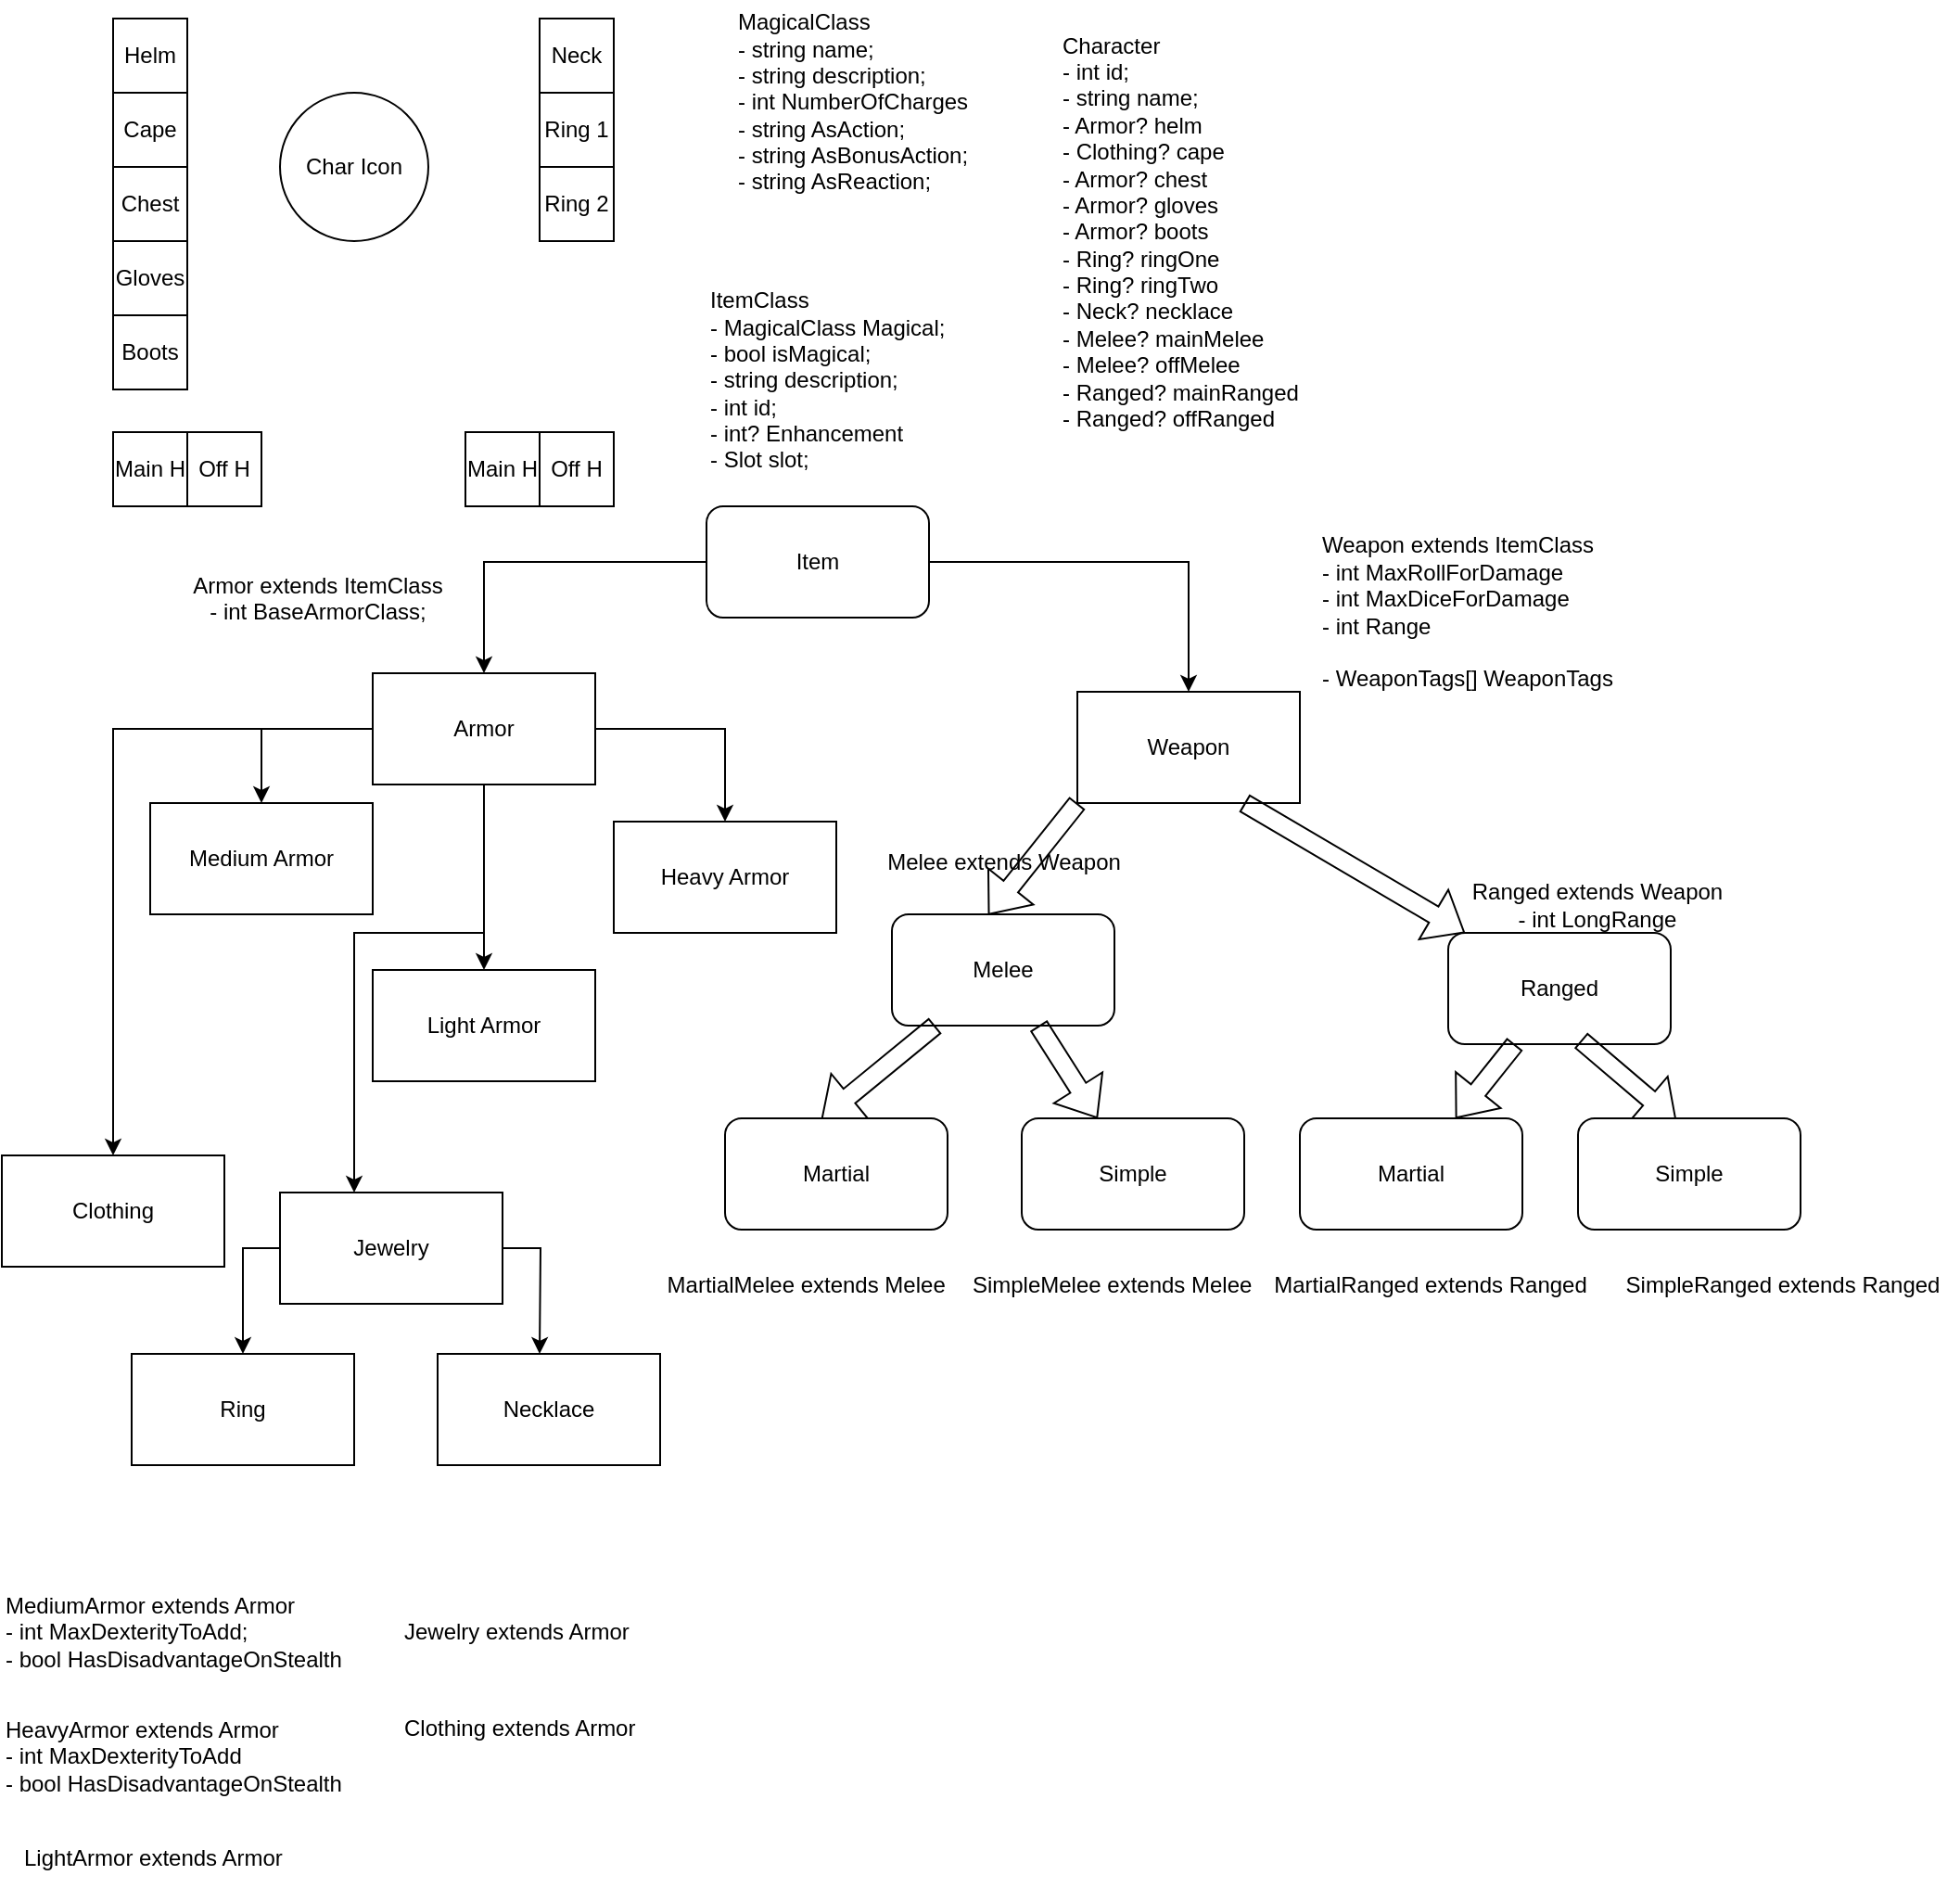 <mxfile version="26.1.1">
  <diagram name="Page-1" id="hk9YzeqwEVEg29rlHZLW">
    <mxGraphModel dx="1188" dy="653" grid="1" gridSize="10" guides="1" tooltips="1" connect="1" arrows="1" fold="1" page="1" pageScale="1" pageWidth="850" pageHeight="1100" math="0" shadow="0">
      <root>
        <mxCell id="0" />
        <mxCell id="1" parent="0" />
        <mxCell id="6eqrxEWgK1QM-ZDSmNXe-2" value="Char Icon" style="ellipse;whiteSpace=wrap;html=1;aspect=fixed;" vertex="1" parent="1">
          <mxGeometry x="180" y="120" width="80" height="80" as="geometry" />
        </mxCell>
        <mxCell id="6eqrxEWgK1QM-ZDSmNXe-3" value="Helm" style="whiteSpace=wrap;html=1;aspect=fixed;" vertex="1" parent="1">
          <mxGeometry x="90" y="80" width="40" height="40" as="geometry" />
        </mxCell>
        <mxCell id="6eqrxEWgK1QM-ZDSmNXe-4" value="Cape" style="whiteSpace=wrap;html=1;aspect=fixed;" vertex="1" parent="1">
          <mxGeometry x="90" y="120" width="40" height="40" as="geometry" />
        </mxCell>
        <mxCell id="6eqrxEWgK1QM-ZDSmNXe-5" value="Chest" style="whiteSpace=wrap;html=1;aspect=fixed;" vertex="1" parent="1">
          <mxGeometry x="90" y="160" width="40" height="40" as="geometry" />
        </mxCell>
        <mxCell id="6eqrxEWgK1QM-ZDSmNXe-7" value="Boots" style="whiteSpace=wrap;html=1;aspect=fixed;" vertex="1" parent="1">
          <mxGeometry x="90" y="240" width="40" height="40" as="geometry" />
        </mxCell>
        <mxCell id="6eqrxEWgK1QM-ZDSmNXe-8" value="Neck" style="whiteSpace=wrap;html=1;aspect=fixed;" vertex="1" parent="1">
          <mxGeometry x="320" y="80" width="40" height="40" as="geometry" />
        </mxCell>
        <mxCell id="6eqrxEWgK1QM-ZDSmNXe-9" value="Ring 1" style="whiteSpace=wrap;html=1;aspect=fixed;" vertex="1" parent="1">
          <mxGeometry x="320" y="120" width="40" height="40" as="geometry" />
        </mxCell>
        <mxCell id="6eqrxEWgK1QM-ZDSmNXe-10" value="Ring 2" style="whiteSpace=wrap;html=1;aspect=fixed;" vertex="1" parent="1">
          <mxGeometry x="320" y="160" width="40" height="40" as="geometry" />
        </mxCell>
        <mxCell id="6eqrxEWgK1QM-ZDSmNXe-12" value="Off H" style="whiteSpace=wrap;html=1;aspect=fixed;" vertex="1" parent="1">
          <mxGeometry x="130" y="303" width="40" height="40" as="geometry" />
        </mxCell>
        <mxCell id="6eqrxEWgK1QM-ZDSmNXe-13" value="Main H" style="whiteSpace=wrap;html=1;aspect=fixed;" vertex="1" parent="1">
          <mxGeometry x="90" y="303" width="40" height="40" as="geometry" />
        </mxCell>
        <mxCell id="6eqrxEWgK1QM-ZDSmNXe-14" value="Off H" style="whiteSpace=wrap;html=1;aspect=fixed;" vertex="1" parent="1">
          <mxGeometry x="320" y="303" width="40" height="40" as="geometry" />
        </mxCell>
        <mxCell id="6eqrxEWgK1QM-ZDSmNXe-15" value="Main H" style="whiteSpace=wrap;html=1;aspect=fixed;" vertex="1" parent="1">
          <mxGeometry x="280" y="303" width="40" height="40" as="geometry" />
        </mxCell>
        <mxCell id="6eqrxEWgK1QM-ZDSmNXe-17" style="edgeStyle=orthogonalEdgeStyle;rounded=0;orthogonalLoop=1;jettySize=auto;html=1;" edge="1" parent="1" source="6eqrxEWgK1QM-ZDSmNXe-16" target="6eqrxEWgK1QM-ZDSmNXe-19">
          <mxGeometry relative="1" as="geometry">
            <mxPoint x="360" y="443" as="targetPoint" />
          </mxGeometry>
        </mxCell>
        <mxCell id="6eqrxEWgK1QM-ZDSmNXe-18" style="edgeStyle=orthogonalEdgeStyle;rounded=0;orthogonalLoop=1;jettySize=auto;html=1;entryX=0.5;entryY=0;entryDx=0;entryDy=0;" edge="1" parent="1" source="6eqrxEWgK1QM-ZDSmNXe-16" target="6eqrxEWgK1QM-ZDSmNXe-20">
          <mxGeometry relative="1" as="geometry">
            <mxPoint x="600" y="443" as="targetPoint" />
          </mxGeometry>
        </mxCell>
        <mxCell id="6eqrxEWgK1QM-ZDSmNXe-16" value="Item" style="rounded=1;whiteSpace=wrap;html=1;" vertex="1" parent="1">
          <mxGeometry x="410" y="343" width="120" height="60" as="geometry" />
        </mxCell>
        <mxCell id="6eqrxEWgK1QM-ZDSmNXe-21" style="edgeStyle=orthogonalEdgeStyle;rounded=0;orthogonalLoop=1;jettySize=auto;html=1;" edge="1" parent="1" source="6eqrxEWgK1QM-ZDSmNXe-19" target="6eqrxEWgK1QM-ZDSmNXe-27">
          <mxGeometry relative="1" as="geometry">
            <mxPoint x="190" y="513" as="targetPoint" />
            <Array as="points">
              <mxPoint x="170" y="463" />
            </Array>
          </mxGeometry>
        </mxCell>
        <mxCell id="6eqrxEWgK1QM-ZDSmNXe-24" style="edgeStyle=orthogonalEdgeStyle;rounded=0;orthogonalLoop=1;jettySize=auto;html=1;entryX=0.5;entryY=0;entryDx=0;entryDy=0;" edge="1" parent="1" source="6eqrxEWgK1QM-ZDSmNXe-19" target="6eqrxEWgK1QM-ZDSmNXe-26">
          <mxGeometry relative="1" as="geometry">
            <mxPoint x="290" y="513" as="targetPoint" />
          </mxGeometry>
        </mxCell>
        <mxCell id="6eqrxEWgK1QM-ZDSmNXe-33" style="edgeStyle=orthogonalEdgeStyle;rounded=0;orthogonalLoop=1;jettySize=auto;html=1;" edge="1" parent="1" source="6eqrxEWgK1QM-ZDSmNXe-19" target="6eqrxEWgK1QM-ZDSmNXe-32">
          <mxGeometry relative="1" as="geometry" />
        </mxCell>
        <mxCell id="6eqrxEWgK1QM-ZDSmNXe-35" style="edgeStyle=orthogonalEdgeStyle;rounded=0;orthogonalLoop=1;jettySize=auto;html=1;" edge="1" parent="1" source="6eqrxEWgK1QM-ZDSmNXe-19" target="6eqrxEWgK1QM-ZDSmNXe-34">
          <mxGeometry relative="1" as="geometry">
            <Array as="points">
              <mxPoint x="290" y="573" />
              <mxPoint x="220" y="573" />
            </Array>
          </mxGeometry>
        </mxCell>
        <mxCell id="6eqrxEWgK1QM-ZDSmNXe-19" value="Armor&lt;span style=&quot;color: rgba(0, 0, 0, 0); font-family: monospace; font-size: 0px; text-align: start; text-wrap-mode: nowrap;&quot;&gt;%3CmxGraphModel%3E%3Croot%3E%3CmxCell%20id%3D%220%22%2F%3E%3CmxCell%20id%3D%221%22%20parent%3D%220%22%2F%3E%3CmxCell%20id%3D%222%22%20value%3D%22Off%20H%22%20style%3D%22whiteSpace%3Dwrap%3Bhtml%3D1%3Baspect%3Dfixed%3B%22%20vertex%3D%221%22%20parent%3D%221%22%3E%3CmxGeometry%20x%3D%22130%22%20y%3D%22280%22%20width%3D%2240%22%20height%3D%2240%22%20as%3D%22geometry%22%2F%3E%3C%2FmxCell%3E%3CmxCell%20id%3D%223%22%20value%3D%22Main%20H%22%20style%3D%22whiteSpace%3Dwrap%3Bhtml%3D1%3Baspect%3Dfixed%3B%22%20vertex%3D%221%22%20parent%3D%221%22%3E%3CmxGeometry%20x%3D%2290%22%20y%3D%22280%22%20width%3D%2240%22%20height%3D%2240%22%20as%3D%22geometry%22%2F%3E%3C%2FmxCell%3E%3C%2Froot%3E%3C%2FmxGraphModel%3E&lt;/span&gt;" style="rounded=0;whiteSpace=wrap;html=1;" vertex="1" parent="1">
          <mxGeometry x="230" y="433" width="120" height="60" as="geometry" />
        </mxCell>
        <mxCell id="6eqrxEWgK1QM-ZDSmNXe-20" value="Weapon" style="rounded=0;whiteSpace=wrap;html=1;" vertex="1" parent="1">
          <mxGeometry x="610" y="443" width="120" height="60" as="geometry" />
        </mxCell>
        <mxCell id="6eqrxEWgK1QM-ZDSmNXe-26" value="Light Armor" style="rounded=0;whiteSpace=wrap;html=1;" vertex="1" parent="1">
          <mxGeometry x="230" y="593" width="120" height="60" as="geometry" />
        </mxCell>
        <mxCell id="6eqrxEWgK1QM-ZDSmNXe-27" value="Medium Armor" style="rounded=0;whiteSpace=wrap;html=1;" vertex="1" parent="1">
          <mxGeometry x="110" y="503" width="120" height="60" as="geometry" />
        </mxCell>
        <mxCell id="6eqrxEWgK1QM-ZDSmNXe-30" style="edgeStyle=orthogonalEdgeStyle;rounded=0;orthogonalLoop=1;jettySize=auto;html=1;entryX=0.5;entryY=0;entryDx=0;entryDy=0;" edge="1" parent="1" source="6eqrxEWgK1QM-ZDSmNXe-19" target="6eqrxEWgK1QM-ZDSmNXe-31">
          <mxGeometry relative="1" as="geometry">
            <mxPoint x="410" y="513" as="targetPoint" />
          </mxGeometry>
        </mxCell>
        <mxCell id="6eqrxEWgK1QM-ZDSmNXe-31" value="Heavy Armor" style="rounded=0;whiteSpace=wrap;html=1;" vertex="1" parent="1">
          <mxGeometry x="360" y="513" width="120" height="60" as="geometry" />
        </mxCell>
        <mxCell id="6eqrxEWgK1QM-ZDSmNXe-32" value="Clothing" style="rounded=0;whiteSpace=wrap;html=1;" vertex="1" parent="1">
          <mxGeometry x="30" y="693" width="120" height="60" as="geometry" />
        </mxCell>
        <mxCell id="6eqrxEWgK1QM-ZDSmNXe-72" style="edgeStyle=orthogonalEdgeStyle;rounded=0;orthogonalLoop=1;jettySize=auto;html=1;" edge="1" parent="1" source="6eqrxEWgK1QM-ZDSmNXe-34" target="6eqrxEWgK1QM-ZDSmNXe-74">
          <mxGeometry relative="1" as="geometry">
            <mxPoint x="160" y="800" as="targetPoint" />
            <Array as="points">
              <mxPoint x="160" y="743" />
            </Array>
          </mxGeometry>
        </mxCell>
        <mxCell id="6eqrxEWgK1QM-ZDSmNXe-73" style="edgeStyle=orthogonalEdgeStyle;rounded=0;orthogonalLoop=1;jettySize=auto;html=1;" edge="1" parent="1" source="6eqrxEWgK1QM-ZDSmNXe-34">
          <mxGeometry relative="1" as="geometry">
            <mxPoint x="320" y="800" as="targetPoint" />
          </mxGeometry>
        </mxCell>
        <mxCell id="6eqrxEWgK1QM-ZDSmNXe-34" value="Jewelry" style="rounded=0;whiteSpace=wrap;html=1;" vertex="1" parent="1">
          <mxGeometry x="180" y="713" width="120" height="60" as="geometry" />
        </mxCell>
        <mxCell id="6eqrxEWgK1QM-ZDSmNXe-38" value="Ranged" style="rounded=1;whiteSpace=wrap;html=1;" vertex="1" parent="1">
          <mxGeometry x="810" y="573" width="120" height="60" as="geometry" />
        </mxCell>
        <mxCell id="6eqrxEWgK1QM-ZDSmNXe-39" value="Melee" style="rounded=1;whiteSpace=wrap;html=1;" vertex="1" parent="1">
          <mxGeometry x="510" y="563" width="120" height="60" as="geometry" />
        </mxCell>
        <mxCell id="6eqrxEWgK1QM-ZDSmNXe-43" value="" style="shape=flexArrow;endArrow=classic;html=1;rounded=0;exitX=0;exitY=1;exitDx=0;exitDy=0;entryX=0.433;entryY=0.005;entryDx=0;entryDy=0;entryPerimeter=0;" edge="1" parent="1" source="6eqrxEWgK1QM-ZDSmNXe-20" target="6eqrxEWgK1QM-ZDSmNXe-39">
          <mxGeometry width="50" height="50" relative="1" as="geometry">
            <mxPoint x="520" y="573" as="sourcePoint" />
            <mxPoint x="570" y="523" as="targetPoint" />
          </mxGeometry>
        </mxCell>
        <mxCell id="6eqrxEWgK1QM-ZDSmNXe-44" value="" style="shape=flexArrow;endArrow=classic;html=1;rounded=0;exitX=0.75;exitY=1;exitDx=0;exitDy=0;" edge="1" parent="1" source="6eqrxEWgK1QM-ZDSmNXe-20" target="6eqrxEWgK1QM-ZDSmNXe-38">
          <mxGeometry width="50" height="50" relative="1" as="geometry">
            <mxPoint x="620" y="513" as="sourcePoint" />
            <mxPoint x="572" y="573" as="targetPoint" />
          </mxGeometry>
        </mxCell>
        <mxCell id="6eqrxEWgK1QM-ZDSmNXe-45" value="" style="shape=flexArrow;endArrow=classic;html=1;rounded=0;entryX=0.433;entryY=0.005;entryDx=0;entryDy=0;entryPerimeter=0;" edge="1" parent="1" source="6eqrxEWgK1QM-ZDSmNXe-39" target="6eqrxEWgK1QM-ZDSmNXe-47">
          <mxGeometry width="50" height="50" relative="1" as="geometry">
            <mxPoint x="530" y="623" as="sourcePoint" />
            <mxPoint x="482" y="683" as="targetPoint" />
          </mxGeometry>
        </mxCell>
        <mxCell id="6eqrxEWgK1QM-ZDSmNXe-46" value="" style="shape=flexArrow;endArrow=classic;html=1;rounded=0;" edge="1" parent="1" source="6eqrxEWgK1QM-ZDSmNXe-39" target="6eqrxEWgK1QM-ZDSmNXe-48">
          <mxGeometry width="50" height="50" relative="1" as="geometry">
            <mxPoint x="600" y="623" as="sourcePoint" />
            <mxPoint x="653" y="683" as="targetPoint" />
          </mxGeometry>
        </mxCell>
        <mxCell id="6eqrxEWgK1QM-ZDSmNXe-47" value="Martial&lt;span style=&quot;color: rgba(0, 0, 0, 0); font-family: monospace; font-size: 0px; text-align: start; text-wrap-mode: nowrap;&quot;&gt;%3CmxGraphModel%3E%3Croot%3E%3CmxCell%20id%3D%220%22%2F%3E%3CmxCell%20id%3D%221%22%20parent%3D%220%22%2F%3E%3CmxCell%20id%3D%222%22%20value%3D%22%22%20style%3D%22shape%3DflexArrow%3BendArrow%3Dclassic%3Bhtml%3D1%3Brounded%3D0%3BexitX%3D0.75%3BexitY%3D1%3BexitDx%3D0%3BexitDy%3D0%3B%22%20edge%3D%221%22%20parent%3D%221%22%3E%3CmxGeometry%20width%3D%2250%22%20height%3D%2250%22%20relative%3D%221%22%20as%3D%22geometry%22%3E%3CmxPoint%20x%3D%221000%22%20y%3D%22190%22%20as%3D%22sourcePoint%22%2F%3E%3CmxPoint%20x%3D%221053%22%20y%3D%22250%22%20as%3D%22targetPoint%22%2F%3E%3C%2FmxGeometry%3E%3C%2FmxCell%3E%3C%2Froot%3E%3C%2FmxGraphModel%3E&lt;/span&gt;" style="rounded=1;whiteSpace=wrap;html=1;" vertex="1" parent="1">
          <mxGeometry x="420" y="673" width="120" height="60" as="geometry" />
        </mxCell>
        <mxCell id="6eqrxEWgK1QM-ZDSmNXe-48" value="Simple" style="rounded=1;whiteSpace=wrap;html=1;" vertex="1" parent="1">
          <mxGeometry x="580" y="673" width="120" height="60" as="geometry" />
        </mxCell>
        <mxCell id="6eqrxEWgK1QM-ZDSmNXe-49" value="" style="shape=flexArrow;endArrow=classic;html=1;rounded=0;" edge="1" parent="1" target="6eqrxEWgK1QM-ZDSmNXe-51" source="6eqrxEWgK1QM-ZDSmNXe-38">
          <mxGeometry width="50" height="50" relative="1" as="geometry">
            <mxPoint x="833" y="633" as="sourcePoint" />
            <mxPoint x="782" y="693" as="targetPoint" />
          </mxGeometry>
        </mxCell>
        <mxCell id="6eqrxEWgK1QM-ZDSmNXe-50" value="" style="shape=flexArrow;endArrow=classic;html=1;rounded=0;exitX=0.596;exitY=0.966;exitDx=0;exitDy=0;exitPerimeter=0;entryX=0.443;entryY=0.032;entryDx=0;entryDy=0;entryPerimeter=0;" edge="1" parent="1" target="6eqrxEWgK1QM-ZDSmNXe-52" source="6eqrxEWgK1QM-ZDSmNXe-38">
          <mxGeometry width="50" height="50" relative="1" as="geometry">
            <mxPoint x="889" y="633" as="sourcePoint" />
            <mxPoint x="953" y="693" as="targetPoint" />
          </mxGeometry>
        </mxCell>
        <mxCell id="6eqrxEWgK1QM-ZDSmNXe-51" value="Martial&lt;span style=&quot;color: rgba(0, 0, 0, 0); font-family: monospace; font-size: 0px; text-align: start; text-wrap-mode: nowrap;&quot;&gt;%3CmxGraphModel%3E%3Croot%3E%3CmxCell%20id%3D%220%22%2F%3E%3CmxCell%20id%3D%221%22%20parent%3D%220%22%2F%3E%3CmxCell%20id%3D%222%22%20value%3D%22%22%20style%3D%22shape%3DflexArrow%3BendArrow%3Dclassic%3Bhtml%3D1%3Brounded%3D0%3BexitX%3D0.75%3BexitY%3D1%3BexitDx%3D0%3BexitDy%3D0%3B%22%20edge%3D%221%22%20parent%3D%221%22%3E%3CmxGeometry%20width%3D%2250%22%20height%3D%2250%22%20relative%3D%221%22%20as%3D%22geometry%22%3E%3CmxPoint%20x%3D%221000%22%20y%3D%22190%22%20as%3D%22sourcePoint%22%2F%3E%3CmxPoint%20x%3D%221053%22%20y%3D%22250%22%20as%3D%22targetPoint%22%2F%3E%3C%2FmxGeometry%3E%3C%2FmxCell%3E%3C%2Froot%3E%3C%2FmxGraphModel%3E&lt;/span&gt;" style="rounded=1;whiteSpace=wrap;html=1;" vertex="1" parent="1">
          <mxGeometry x="730" y="673" width="120" height="60" as="geometry" />
        </mxCell>
        <mxCell id="6eqrxEWgK1QM-ZDSmNXe-52" value="Simple" style="rounded=1;whiteSpace=wrap;html=1;" vertex="1" parent="1">
          <mxGeometry x="880" y="673" width="120" height="60" as="geometry" />
        </mxCell>
        <mxCell id="6eqrxEWgK1QM-ZDSmNXe-53" value="&lt;div&gt;ItemClass&lt;/div&gt;- MagicalClass Magical;&lt;div&gt;- bool isMagical;&lt;/div&gt;&lt;div&gt;- string description;&lt;/div&gt;&lt;div&gt;- int id;&lt;/div&gt;&lt;div&gt;- int? Enhancement&lt;/div&gt;&lt;div&gt;&lt;span style=&quot;text-align: center;&quot;&gt;- Slot slot;&lt;/span&gt;&lt;/div&gt;" style="text;html=1;align=left;verticalAlign=middle;resizable=0;points=[];autosize=1;strokeColor=none;fillColor=none;" vertex="1" parent="1">
          <mxGeometry x="410" y="220" width="150" height="110" as="geometry" />
        </mxCell>
        <mxCell id="6eqrxEWgK1QM-ZDSmNXe-54" value="Armor extends ItemClass&lt;div&gt;- int BaseArmorClass;&lt;/div&gt;&lt;div&gt;&lt;br&gt;&lt;/div&gt;" style="text;html=1;align=center;verticalAlign=middle;resizable=0;points=[];autosize=1;strokeColor=none;fillColor=none;" vertex="1" parent="1">
          <mxGeometry x="120" y="370" width="160" height="60" as="geometry" />
        </mxCell>
        <mxCell id="6eqrxEWgK1QM-ZDSmNXe-55" value="MediumArmor extends Armor&lt;div&gt;- int MaxDexterityToAdd;&lt;/div&gt;&lt;div&gt;- bool HasDisadvantageOnStealth&lt;/div&gt;" style="text;html=1;align=left;verticalAlign=middle;resizable=0;points=[];autosize=1;strokeColor=none;fillColor=none;" vertex="1" parent="1">
          <mxGeometry x="30" y="920" width="200" height="60" as="geometry" />
        </mxCell>
        <mxCell id="6eqrxEWgK1QM-ZDSmNXe-56" value="LightArmor extends Armor" style="text;html=1;align=left;verticalAlign=middle;resizable=0;points=[];autosize=1;strokeColor=none;fillColor=none;" vertex="1" parent="1">
          <mxGeometry x="40" y="1057" width="160" height="30" as="geometry" />
        </mxCell>
        <mxCell id="6eqrxEWgK1QM-ZDSmNXe-57" value="HeavyArmor extends Armor&lt;div&gt;- int MaxDexterityToAdd&lt;/div&gt;&lt;div&gt;- bool HasDisadvantageOnStealth&lt;/div&gt;" style="text;html=1;align=left;verticalAlign=middle;resizable=0;points=[];autosize=1;strokeColor=none;fillColor=none;" vertex="1" parent="1">
          <mxGeometry x="30" y="987" width="200" height="60" as="geometry" />
        </mxCell>
        <mxCell id="6eqrxEWgK1QM-ZDSmNXe-58" value="Jewelry extends Armor" style="text;html=1;align=left;verticalAlign=middle;resizable=0;points=[];autosize=1;strokeColor=none;fillColor=none;" vertex="1" parent="1">
          <mxGeometry x="245" y="935" width="140" height="30" as="geometry" />
        </mxCell>
        <mxCell id="6eqrxEWgK1QM-ZDSmNXe-59" value="Clothing extends Armor" style="text;html=1;align=left;verticalAlign=middle;resizable=0;points=[];autosize=1;strokeColor=none;fillColor=none;" vertex="1" parent="1">
          <mxGeometry x="245" y="987" width="150" height="30" as="geometry" />
        </mxCell>
        <mxCell id="6eqrxEWgK1QM-ZDSmNXe-60" value="Weapon extends ItemClass&lt;div&gt;- int MaxRollForDamage&lt;/div&gt;&lt;div&gt;- int MaxDiceForDamage&lt;/div&gt;&lt;div&gt;- int Range&lt;/div&gt;&lt;div&gt;&lt;br&gt;&lt;/div&gt;&lt;div&gt;- WeaponTags[] WeaponTags&lt;/div&gt;" style="text;html=1;align=left;verticalAlign=middle;resizable=0;points=[];autosize=1;strokeColor=none;fillColor=none;" vertex="1" parent="1">
          <mxGeometry x="740" y="350" width="180" height="100" as="geometry" />
        </mxCell>
        <mxCell id="6eqrxEWgK1QM-ZDSmNXe-61" value="Gloves" style="whiteSpace=wrap;html=1;aspect=fixed;" vertex="1" parent="1">
          <mxGeometry x="90" y="200" width="40" height="40" as="geometry" />
        </mxCell>
        <mxCell id="6eqrxEWgK1QM-ZDSmNXe-62" value="Melee extends Weapon" style="text;html=1;align=center;verticalAlign=middle;resizable=0;points=[];autosize=1;strokeColor=none;fillColor=none;" vertex="1" parent="1">
          <mxGeometry x="495" y="520" width="150" height="30" as="geometry" />
        </mxCell>
        <mxCell id="6eqrxEWgK1QM-ZDSmNXe-63" value="Ranged extends Weapon&lt;div&gt;- int LongRange&lt;/div&gt;" style="text;html=1;align=center;verticalAlign=middle;resizable=0;points=[];autosize=1;strokeColor=none;fillColor=none;" vertex="1" parent="1">
          <mxGeometry x="810" y="538" width="160" height="40" as="geometry" />
        </mxCell>
        <mxCell id="6eqrxEWgK1QM-ZDSmNXe-64" value="MartialMelee extends Melee&lt;span style=&quot;background-color: transparent; color: light-dark(rgb(0, 0, 0), rgb(255, 255, 255));&quot;&gt;&amp;nbsp;&lt;/span&gt;" style="text;html=1;align=center;verticalAlign=middle;resizable=0;points=[];autosize=1;strokeColor=none;fillColor=none;" vertex="1" parent="1">
          <mxGeometry x="375" y="748" width="180" height="30" as="geometry" />
        </mxCell>
        <mxCell id="6eqrxEWgK1QM-ZDSmNXe-65" value="SimpleMelee extends Melee&lt;span style=&quot;background-color: transparent; color: light-dark(rgb(0, 0, 0), rgb(255, 255, 255));&quot;&gt;&amp;nbsp;&lt;/span&gt;" style="text;html=1;align=center;verticalAlign=middle;resizable=0;points=[];autosize=1;strokeColor=none;fillColor=none;" vertex="1" parent="1">
          <mxGeometry x="540" y="748" width="180" height="30" as="geometry" />
        </mxCell>
        <mxCell id="6eqrxEWgK1QM-ZDSmNXe-66" value="SimpleRanged extends Ranged" style="text;html=1;align=center;verticalAlign=middle;resizable=0;points=[];autosize=1;strokeColor=none;fillColor=none;" vertex="1" parent="1">
          <mxGeometry x="895" y="748" width="190" height="30" as="geometry" />
        </mxCell>
        <mxCell id="6eqrxEWgK1QM-ZDSmNXe-67" value="MartialRanged extends Ranged" style="text;html=1;align=center;verticalAlign=middle;resizable=0;points=[];autosize=1;strokeColor=none;fillColor=none;" vertex="1" parent="1">
          <mxGeometry x="705" y="748" width="190" height="30" as="geometry" />
        </mxCell>
        <mxCell id="6eqrxEWgK1QM-ZDSmNXe-71" value="MagicalClass&lt;div&gt;- string name;&lt;/div&gt;&lt;div&gt;- string description;&lt;/div&gt;&lt;div&gt;- int NumberOfCharges&lt;/div&gt;&lt;div&gt;- string AsAction;&lt;/div&gt;&lt;div&gt;- string AsBonusAction;&lt;/div&gt;&lt;div&gt;- string AsReaction;&lt;/div&gt;" style="text;html=1;align=left;verticalAlign=middle;resizable=0;points=[];autosize=1;strokeColor=none;fillColor=none;" vertex="1" parent="1">
          <mxGeometry x="425" y="70" width="150" height="110" as="geometry" />
        </mxCell>
        <mxCell id="6eqrxEWgK1QM-ZDSmNXe-74" value="Ring" style="rounded=0;whiteSpace=wrap;html=1;" vertex="1" parent="1">
          <mxGeometry x="100" y="800" width="120" height="60" as="geometry" />
        </mxCell>
        <mxCell id="6eqrxEWgK1QM-ZDSmNXe-76" value="Necklace" style="rounded=0;whiteSpace=wrap;html=1;" vertex="1" parent="1">
          <mxGeometry x="265" y="800" width="120" height="60" as="geometry" />
        </mxCell>
        <mxCell id="6eqrxEWgK1QM-ZDSmNXe-87" value="Character&lt;div&gt;- int id;&lt;/div&gt;&lt;div&gt;- string name;&lt;/div&gt;&lt;div&gt;- Armor? helm&lt;/div&gt;&lt;div&gt;- Clothing? cape&lt;/div&gt;&lt;div&gt;- Armor? chest&lt;/div&gt;&lt;div&gt;- Armor? gloves&lt;/div&gt;&lt;div&gt;- Armor? boots&lt;/div&gt;&lt;div&gt;- Ring? ringOne&lt;/div&gt;&lt;div&gt;- Ring? ringTwo&lt;/div&gt;&lt;div&gt;- Neck? necklace&lt;/div&gt;&lt;div&gt;- Melee? mainMelee&lt;/div&gt;&lt;div&gt;- Melee? offMelee&lt;/div&gt;&lt;div&gt;- Ranged? mainRanged&lt;/div&gt;&lt;div&gt;- Ranged? offRanged&lt;/div&gt;" style="text;html=1;align=left;verticalAlign=middle;resizable=0;points=[];autosize=1;strokeColor=none;fillColor=none;" vertex="1" parent="1">
          <mxGeometry x="600" y="80" width="150" height="230" as="geometry" />
        </mxCell>
      </root>
    </mxGraphModel>
  </diagram>
</mxfile>
